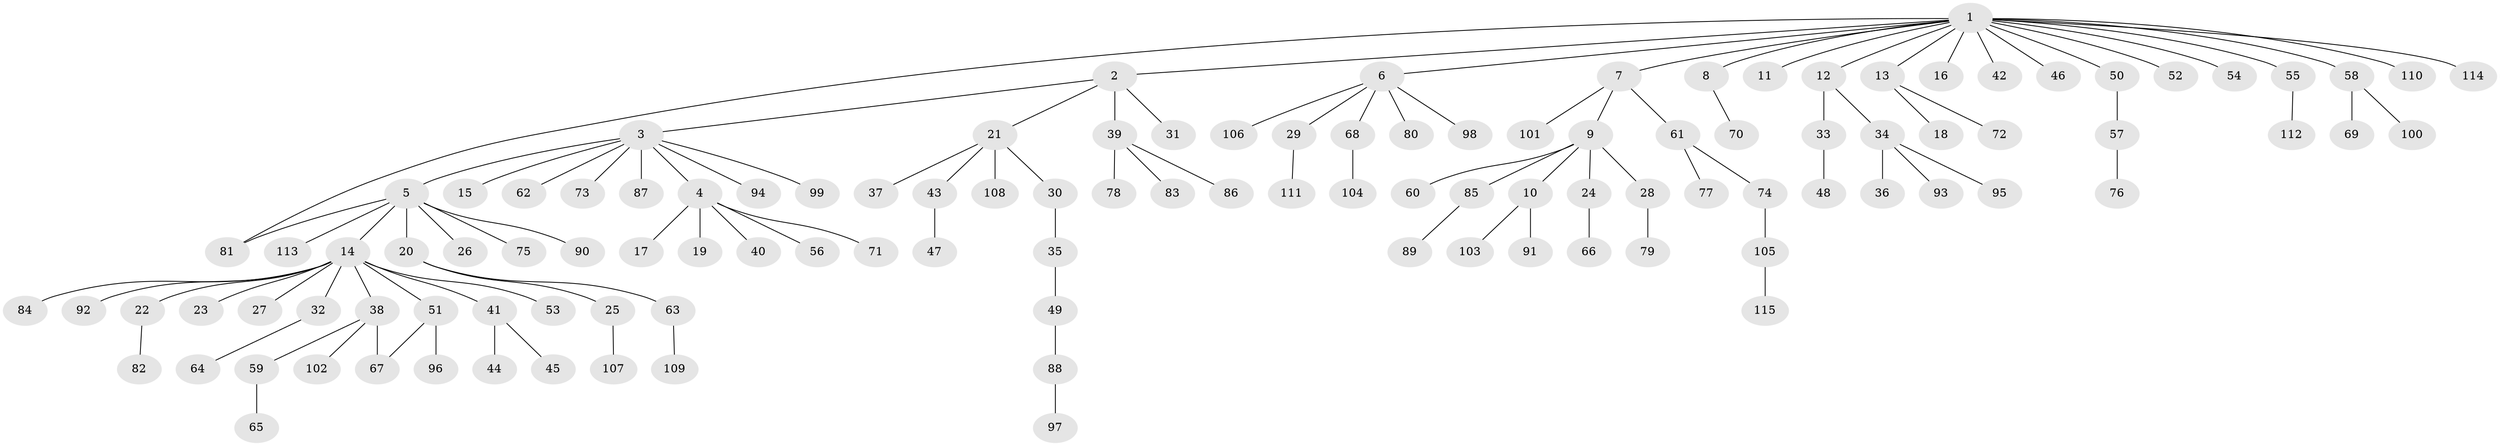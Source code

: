 // Generated by graph-tools (version 1.1) at 2025/48/03/09/25 04:48:45]
// undirected, 115 vertices, 116 edges
graph export_dot {
graph [start="1"]
  node [color=gray90,style=filled];
  1;
  2;
  3;
  4;
  5;
  6;
  7;
  8;
  9;
  10;
  11;
  12;
  13;
  14;
  15;
  16;
  17;
  18;
  19;
  20;
  21;
  22;
  23;
  24;
  25;
  26;
  27;
  28;
  29;
  30;
  31;
  32;
  33;
  34;
  35;
  36;
  37;
  38;
  39;
  40;
  41;
  42;
  43;
  44;
  45;
  46;
  47;
  48;
  49;
  50;
  51;
  52;
  53;
  54;
  55;
  56;
  57;
  58;
  59;
  60;
  61;
  62;
  63;
  64;
  65;
  66;
  67;
  68;
  69;
  70;
  71;
  72;
  73;
  74;
  75;
  76;
  77;
  78;
  79;
  80;
  81;
  82;
  83;
  84;
  85;
  86;
  87;
  88;
  89;
  90;
  91;
  92;
  93;
  94;
  95;
  96;
  97;
  98;
  99;
  100;
  101;
  102;
  103;
  104;
  105;
  106;
  107;
  108;
  109;
  110;
  111;
  112;
  113;
  114;
  115;
  1 -- 2;
  1 -- 6;
  1 -- 7;
  1 -- 8;
  1 -- 11;
  1 -- 12;
  1 -- 13;
  1 -- 16;
  1 -- 42;
  1 -- 46;
  1 -- 50;
  1 -- 52;
  1 -- 54;
  1 -- 55;
  1 -- 58;
  1 -- 81;
  1 -- 110;
  1 -- 114;
  2 -- 3;
  2 -- 21;
  2 -- 31;
  2 -- 39;
  3 -- 4;
  3 -- 5;
  3 -- 15;
  3 -- 62;
  3 -- 73;
  3 -- 87;
  3 -- 94;
  3 -- 99;
  4 -- 17;
  4 -- 19;
  4 -- 40;
  4 -- 56;
  4 -- 71;
  5 -- 14;
  5 -- 20;
  5 -- 26;
  5 -- 75;
  5 -- 81;
  5 -- 90;
  5 -- 113;
  6 -- 29;
  6 -- 68;
  6 -- 80;
  6 -- 98;
  6 -- 106;
  7 -- 9;
  7 -- 61;
  7 -- 101;
  8 -- 70;
  9 -- 10;
  9 -- 24;
  9 -- 28;
  9 -- 60;
  9 -- 85;
  10 -- 91;
  10 -- 103;
  12 -- 33;
  12 -- 34;
  13 -- 18;
  13 -- 72;
  14 -- 22;
  14 -- 23;
  14 -- 27;
  14 -- 32;
  14 -- 38;
  14 -- 41;
  14 -- 51;
  14 -- 53;
  14 -- 84;
  14 -- 92;
  20 -- 25;
  20 -- 63;
  21 -- 30;
  21 -- 37;
  21 -- 43;
  21 -- 108;
  22 -- 82;
  24 -- 66;
  25 -- 107;
  28 -- 79;
  29 -- 111;
  30 -- 35;
  32 -- 64;
  33 -- 48;
  34 -- 36;
  34 -- 93;
  34 -- 95;
  35 -- 49;
  38 -- 59;
  38 -- 67;
  38 -- 102;
  39 -- 78;
  39 -- 83;
  39 -- 86;
  41 -- 44;
  41 -- 45;
  43 -- 47;
  49 -- 88;
  50 -- 57;
  51 -- 67;
  51 -- 96;
  55 -- 112;
  57 -- 76;
  58 -- 69;
  58 -- 100;
  59 -- 65;
  61 -- 74;
  61 -- 77;
  63 -- 109;
  68 -- 104;
  74 -- 105;
  85 -- 89;
  88 -- 97;
  105 -- 115;
}
